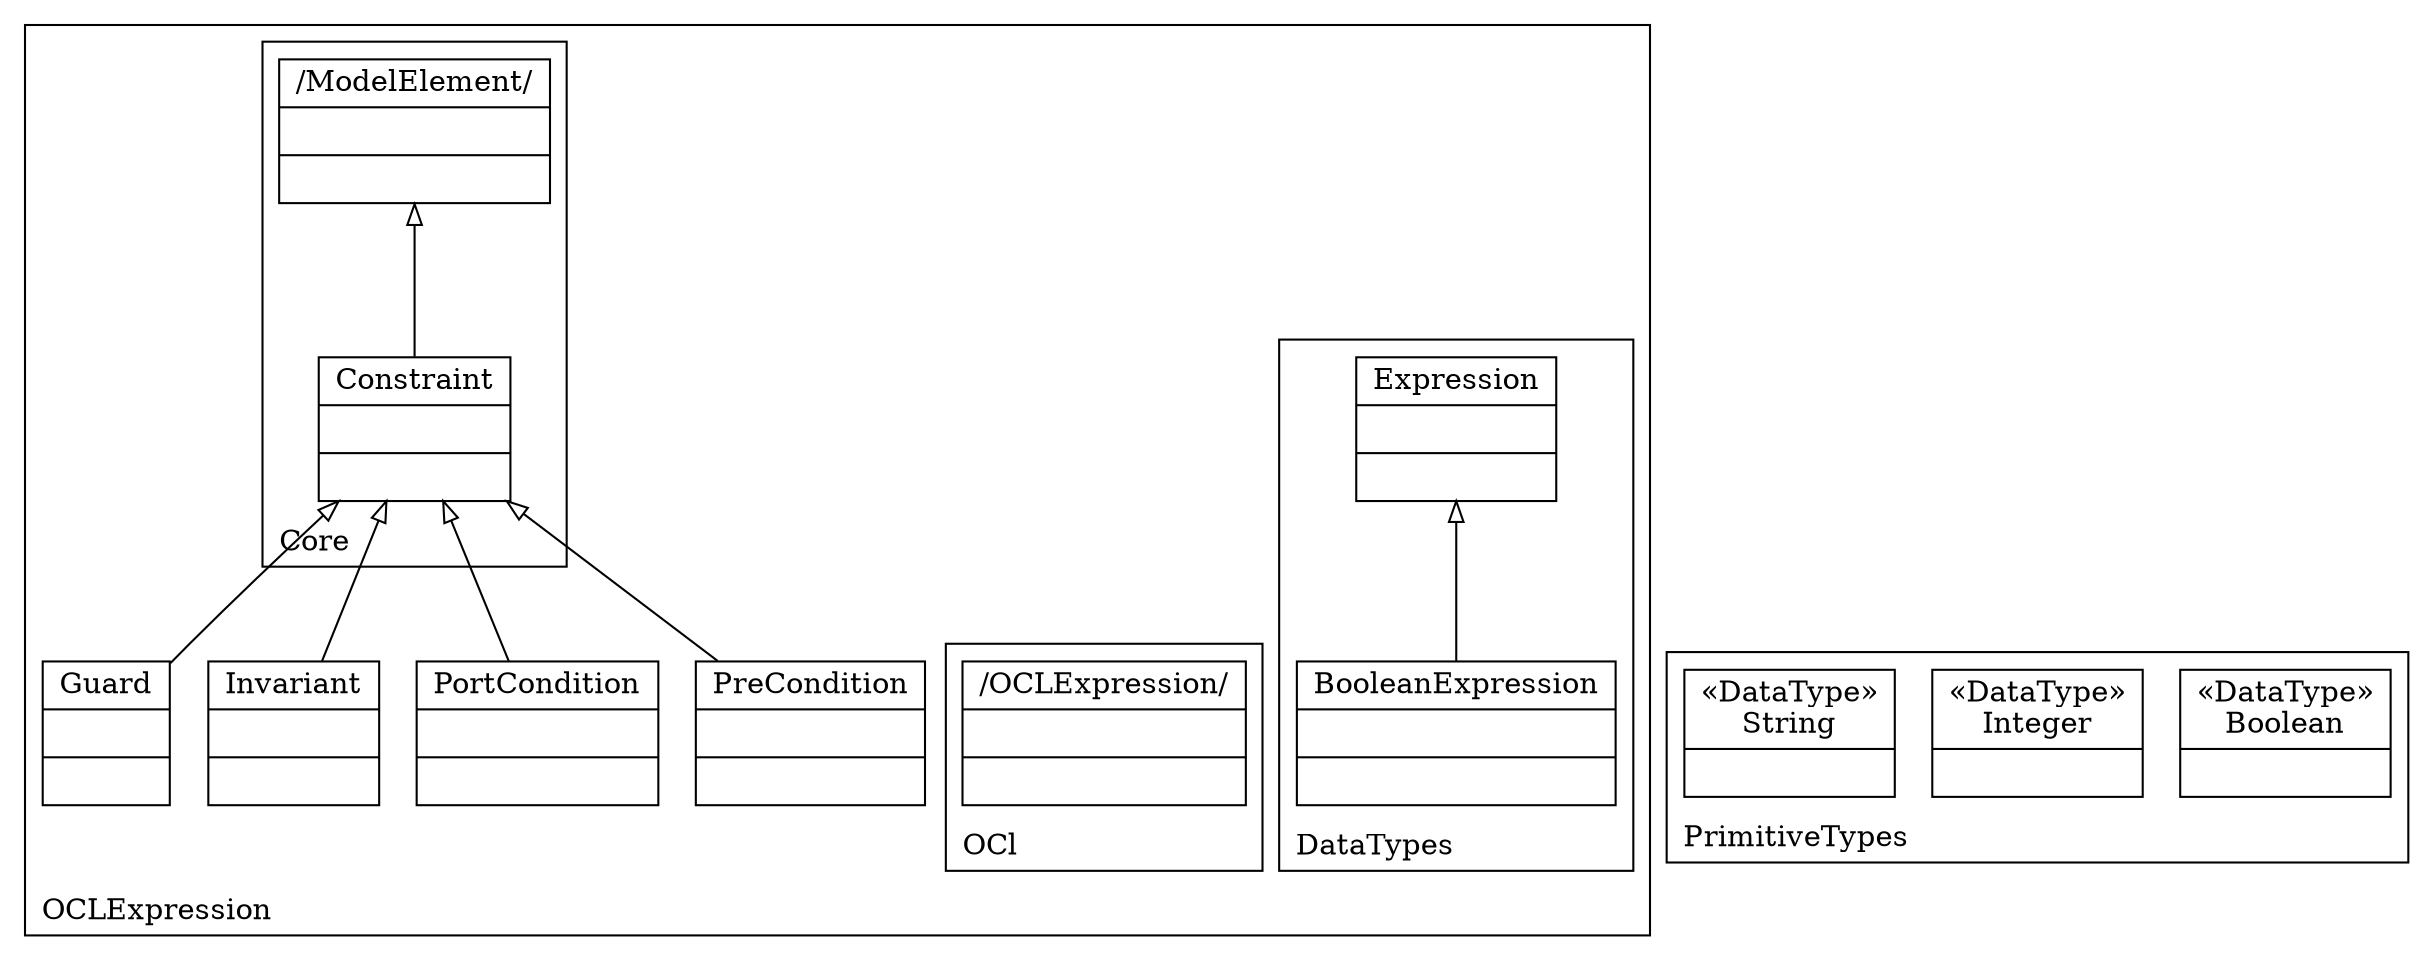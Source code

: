 digraph "KM3 Model in DOT" {
graph[rankdir=BT,labeljust=l,labelloc=t,nodeSep=0.75,compound=true];
 subgraph "cluster_OCLExpression"{
labelloc=t
color=black
label=OCLExpression
 node[shape=record];
PreCondition[label="{PreCondition| | }"]
 PreCondition->Constraint[arrowhead=onormal,group=Constraint,minlen=2,constraint=true,]
;
 node[shape=record];
PortCondition[label="{PortCondition| | }"]
 PortCondition->Constraint[arrowhead=onormal,group=Constraint,minlen=2,constraint=true,]
;
 node[shape=record];
Invariant[label="{Invariant| | }"]
 Invariant->Constraint[arrowhead=onormal,group=Constraint,minlen=2,constraint=true,]
;
 node[shape=record];
Guard[label="{Guard| | }"]
 Guard->Constraint[arrowhead=onormal,group=Constraint,minlen=2,constraint=true,]
;
 subgraph "cluster_Core"{
labelloc=t
color=black
label=Core
 node[shape=record];
ModelElement[label="{/ModelElement/| | }"]
;
 node[shape=record];
Constraint[label="{Constraint| | }"]
 Constraint->ModelElement[arrowhead=onormal,group=ModelElement,minlen=2,constraint=true,]
;

} subgraph "cluster_DataTypes"{
labelloc=t
color=black
label=DataTypes
 node[shape=record];
Expression[label="{Expression| | }"]
;
 node[shape=record];
BooleanExpression[label="{BooleanExpression| | }"]
 BooleanExpression->Expression[arrowhead=onormal,group=Expression,minlen=2,constraint=true,]
;

} subgraph "cluster_OCl"{
labelloc=t
color=black
label=OCl
 node[shape=record];
OCLExpression[label="{/OCLExpression/| | }"]
;

}
} subgraph "cluster_PrimitiveTypes"{
labelloc=t
color=black
label=PrimitiveTypes
 node[shape=record];
Boolean[label="{&#171;DataType&#187;\nBoolean|}"]
;
 node[shape=record];
Integer[label="{&#171;DataType&#187;\nInteger|}"]
;
 node[shape=record];
String[label="{&#171;DataType&#187;\nString|}"]
;

}
}